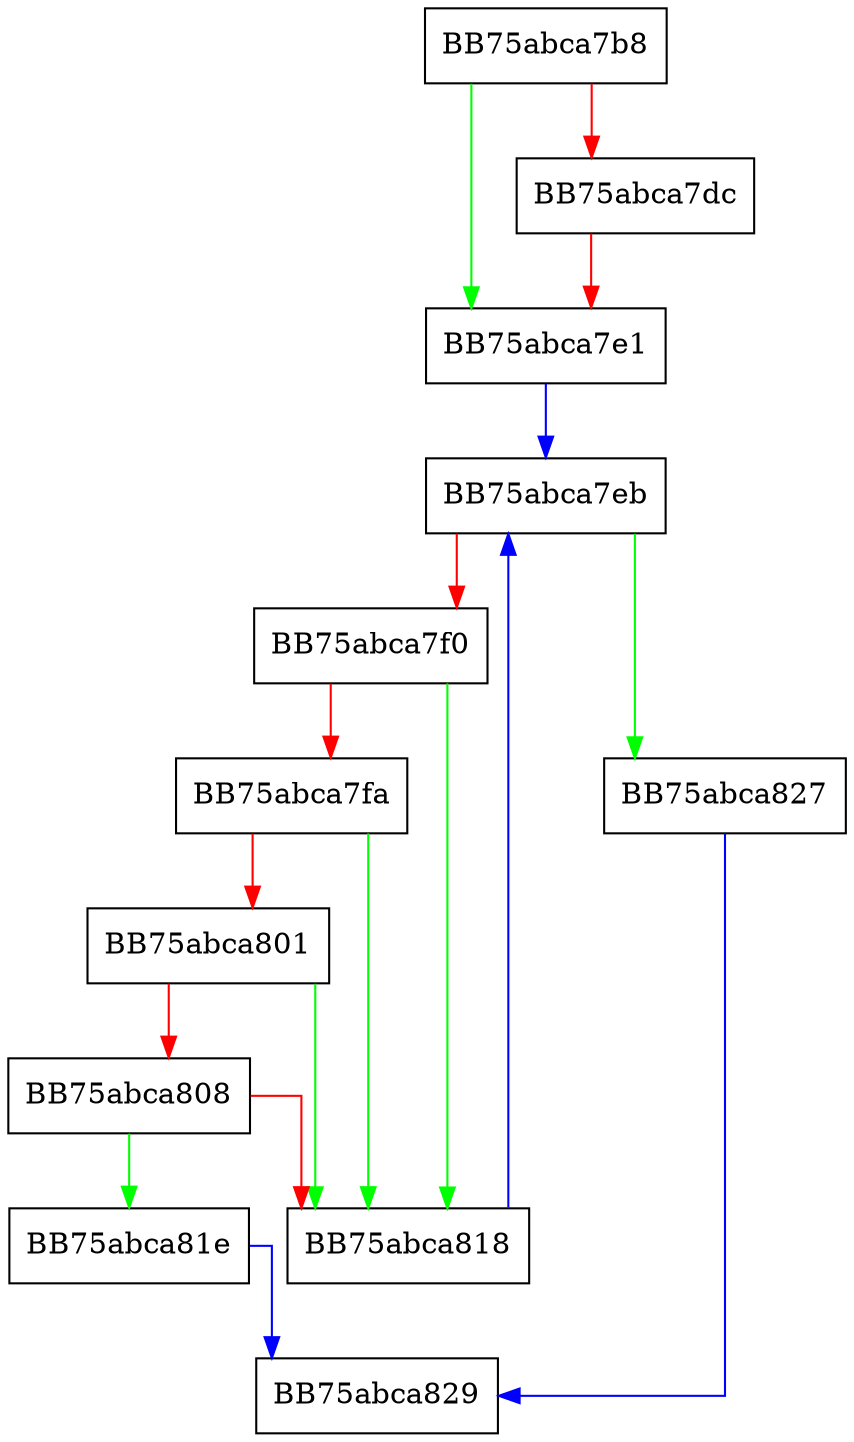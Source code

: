 digraph prefilter_lsig {
  node [shape="box"];
  graph [splines=ortho];
  BB75abca7b8 -> BB75abca7e1 [color="green"];
  BB75abca7b8 -> BB75abca7dc [color="red"];
  BB75abca7dc -> BB75abca7e1 [color="red"];
  BB75abca7e1 -> BB75abca7eb [color="blue"];
  BB75abca7eb -> BB75abca827 [color="green"];
  BB75abca7eb -> BB75abca7f0 [color="red"];
  BB75abca7f0 -> BB75abca818 [color="green"];
  BB75abca7f0 -> BB75abca7fa [color="red"];
  BB75abca7fa -> BB75abca818 [color="green"];
  BB75abca7fa -> BB75abca801 [color="red"];
  BB75abca801 -> BB75abca818 [color="green"];
  BB75abca801 -> BB75abca808 [color="red"];
  BB75abca808 -> BB75abca81e [color="green"];
  BB75abca808 -> BB75abca818 [color="red"];
  BB75abca818 -> BB75abca7eb [color="blue"];
  BB75abca81e -> BB75abca829 [color="blue"];
  BB75abca827 -> BB75abca829 [color="blue"];
}